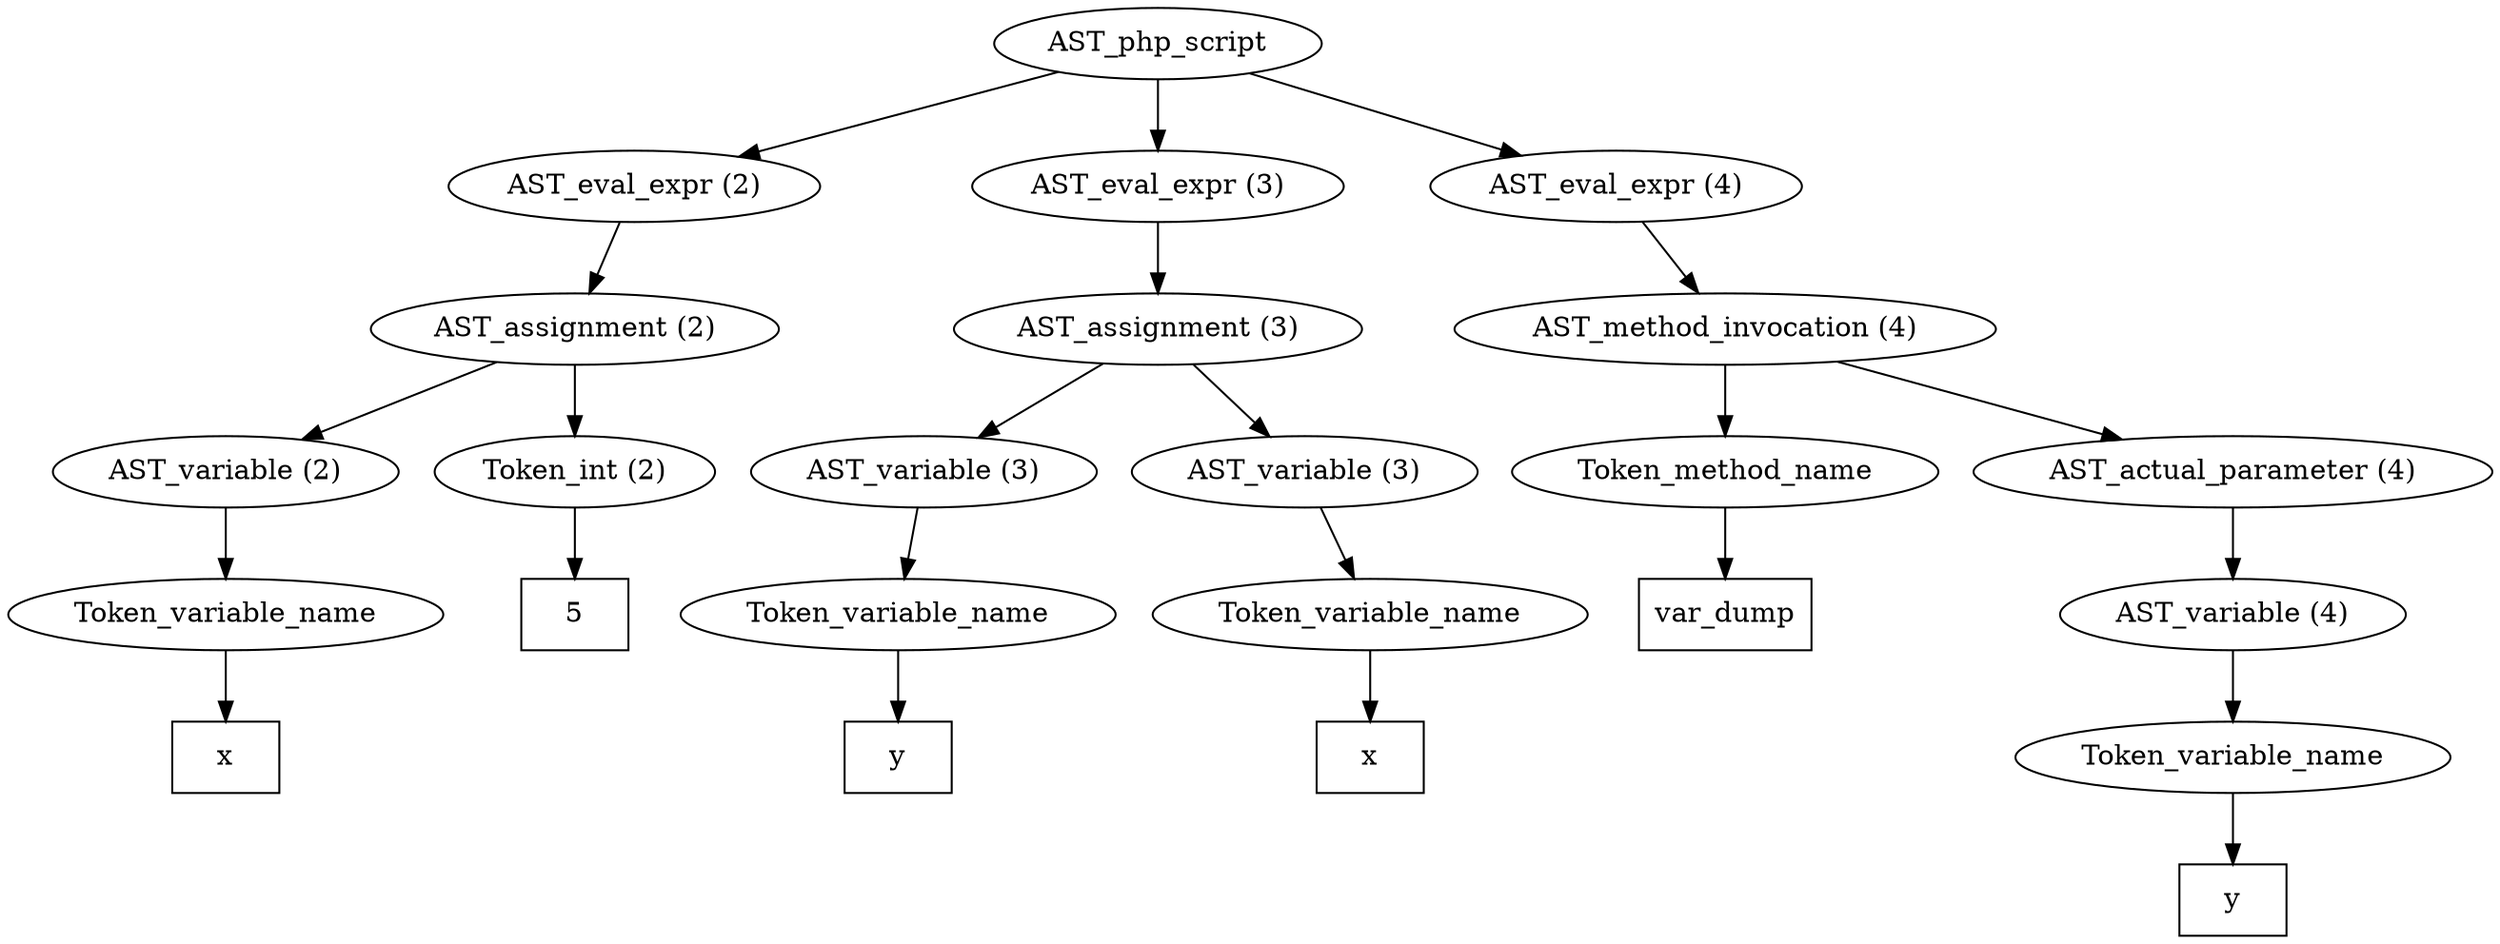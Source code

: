/*
 * AST in dot format generated by phc -- the PHP compiler
 */

digraph AST {
node_0 [label="AST_php_script"];
node_1 [label="AST_eval_expr (2)"];
node_2 [label="AST_assignment (2)"];
node_3 [label="AST_variable (2)"];
node_4 [label="Token_variable_name"];
node_5 [label="x", shape=box]
node_4 -> node_5;
node_3 -> node_4;
node_6 [label="Token_int (2)"];
node_7 [label="5", shape=box]
node_6 -> node_7;
node_2 -> node_6;
node_2 -> node_3;
node_1 -> node_2;
node_8 [label="AST_eval_expr (3)"];
node_9 [label="AST_assignment (3)"];
node_10 [label="AST_variable (3)"];
node_11 [label="Token_variable_name"];
node_12 [label="y", shape=box]
node_11 -> node_12;
node_10 -> node_11;
node_13 [label="AST_variable (3)"];
node_14 [label="Token_variable_name"];
node_15 [label="x", shape=box]
node_14 -> node_15;
node_13 -> node_14;
node_9 -> node_13;
node_9 -> node_10;
node_8 -> node_9;
node_16 [label="AST_eval_expr (4)"];
node_17 [label="AST_method_invocation (4)"];
node_18 [label="Token_method_name"];
node_19 [label="var_dump", shape=box]
node_18 -> node_19;
node_20 [label="AST_actual_parameter (4)"];
node_21 [label="AST_variable (4)"];
node_22 [label="Token_variable_name"];
node_23 [label="y", shape=box]
node_22 -> node_23;
node_21 -> node_22;
node_20 -> node_21;
node_17 -> node_20;
node_17 -> node_18;
node_16 -> node_17;
node_0 -> node_16;
node_0 -> node_8;
node_0 -> node_1;
}
